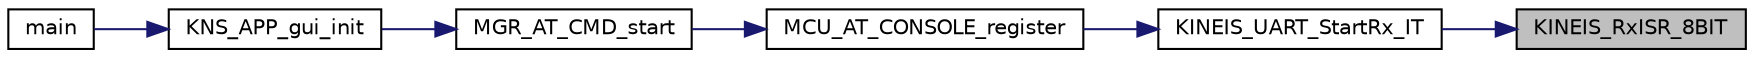 digraph "KINEIS_RxISR_8BIT"
{
 // INTERACTIVE_SVG=YES
 // LATEX_PDF_SIZE
  edge [fontname="Helvetica",fontsize="10",labelfontname="Helvetica",labelfontsize="10"];
  node [fontname="Helvetica",fontsize="10",shape=record];
  rankdir="RL";
  Node1 [label="KINEIS_RxISR_8BIT",height=0.2,width=0.4,color="black", fillcolor="grey75", style="filled", fontcolor="black",tooltip="RX interrupt handler for 7 or 8 bits data word length ."];
  Node1 -> Node2 [dir="back",color="midnightblue",fontsize="10",style="solid",fontname="Helvetica"];
  Node2 [label="KINEIS_UART_StartRx_IT",height=0.2,width=0.4,color="black", fillcolor="white", style="filled",URL="$d8/d62/group___m_c_u___a_p_p___w_r_a_p_p_e_r_s.html#ga2fbcd5790071dab1b10a9196607692b8",tooltip="Enable and start RX interrupt from UART."];
  Node2 -> Node3 [dir="back",color="midnightblue",fontsize="10",style="solid",fontname="Helvetica"];
  Node3 [label="MCU_AT_CONSOLE_register",height=0.2,width=0.4,color="black", fillcolor="white", style="filled",URL="$d8/d62/group___m_c_u___a_p_p___w_r_a_p_p_e_r_s.html#ga74be300679e0b76678c55d7c8b609e6a",tooltip="Start AT CMD console for AT cmd reception."];
  Node3 -> Node4 [dir="back",color="midnightblue",fontsize="10",style="solid",fontname="Helvetica"];
  Node4 [label="MGR_AT_CMD_start",height=0.2,width=0.4,color="black", fillcolor="white", style="filled",URL="$d0/d0f/group___m_g_r___a_t___c_m_d.html#ga8edd80aa91125cf8b5f711cd822df02a",tooltip="main API used to start AT command Manager"];
  Node4 -> Node5 [dir="back",color="midnightblue",fontsize="10",style="solid",fontname="Helvetica"];
  Node5 [label="KNS_APP_gui_init",height=0.2,width=0.4,color="black", fillcolor="white", style="filled",URL="$dd/d41/group___k_n_s___a_p_p.html#ga255c1dfa836e65189f22594678e9f616",tooltip="Init function needed for the application SW running in front of the GUI."];
  Node5 -> Node6 [dir="back",color="midnightblue",fontsize="10",style="solid",fontname="Helvetica"];
  Node6 [label="main",height=0.2,width=0.4,color="black", fillcolor="white", style="filled",URL="$d0/d29/main_8c.html#a840291bc02cba5474a4cb46a9b9566fe",tooltip="The application entry point."];
}
